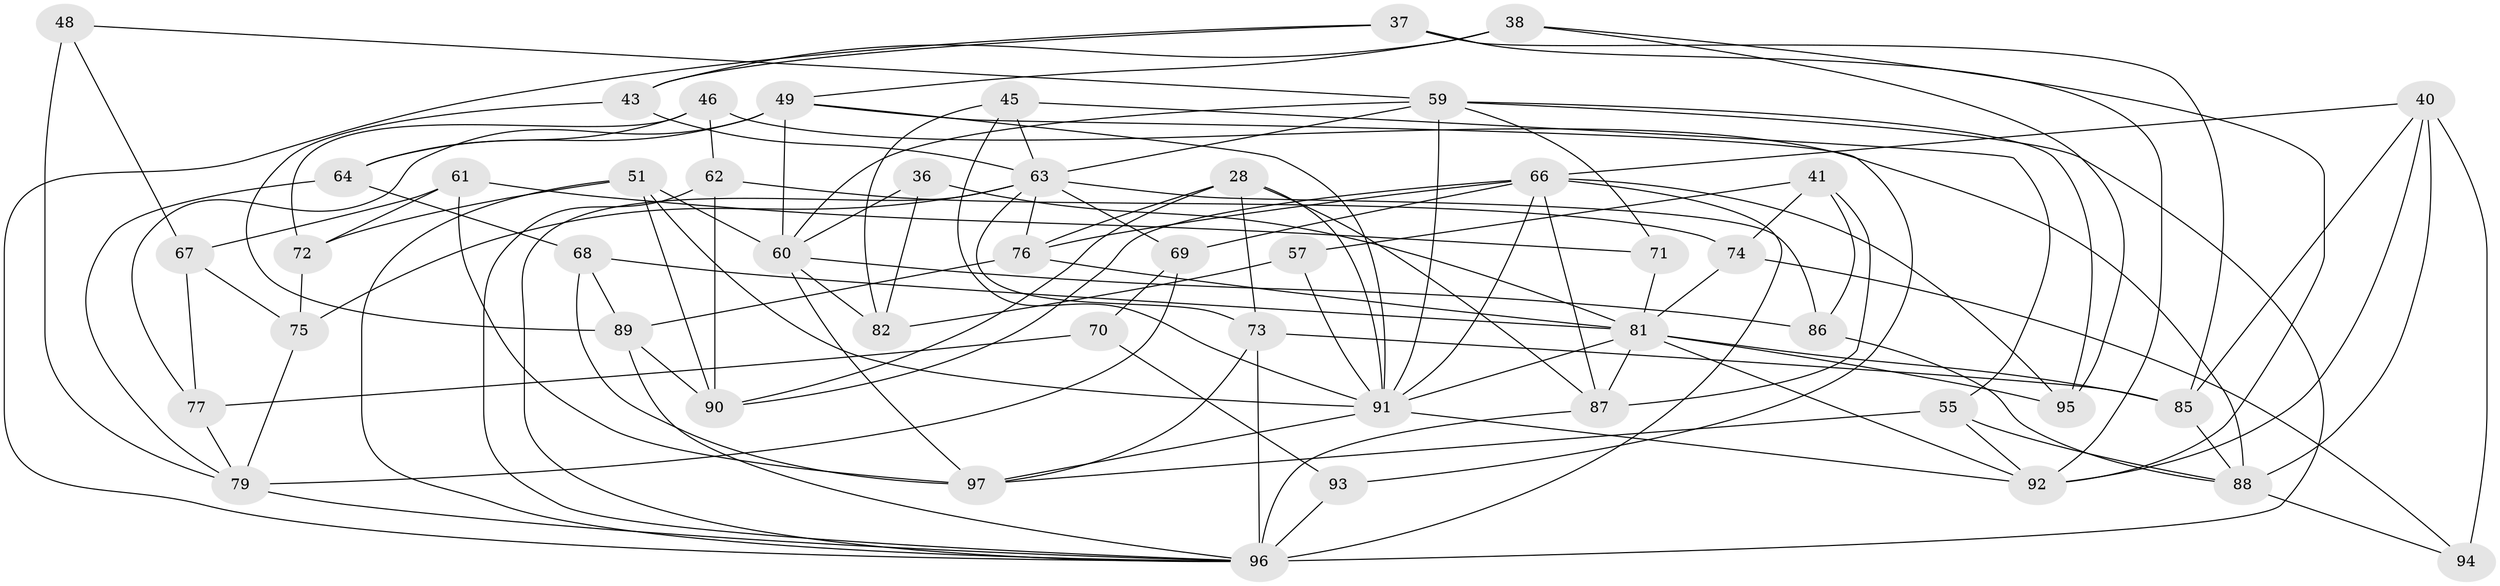 // original degree distribution, {4: 1.0}
// Generated by graph-tools (version 1.1) at 2025/57/03/09/25 04:57:30]
// undirected, 48 vertices, 119 edges
graph export_dot {
graph [start="1"]
  node [color=gray90,style=filled];
  28 [super="+16"];
  36;
  37;
  38;
  40 [super="+19"];
  41;
  43;
  45;
  46;
  48;
  49 [super="+30"];
  51 [super="+50"];
  55;
  57;
  59 [super="+47+58"];
  60 [super="+42"];
  61;
  62;
  63 [super="+54"];
  64;
  66 [super="+5+53+39"];
  67;
  68;
  69;
  70;
  71;
  72;
  73 [super="+22"];
  74;
  75;
  76 [super="+31"];
  77;
  79 [super="+29"];
  81 [super="+2+18+23+24"];
  82 [super="+80"];
  85 [super="+56"];
  86;
  87 [super="+35"];
  88 [super="+33"];
  89 [super="+20"];
  90 [super="+84"];
  91 [super="+6+32+78+83"];
  92 [super="+25"];
  93 [super="+12"];
  94;
  95;
  96 [super="+11+65+34+27"];
  97 [super="+8"];
  28 -- 73 [weight=2];
  28 -- 91;
  28 -- 90;
  28 -- 87;
  28 -- 76;
  36 -- 82 [weight=2];
  36 -- 81;
  36 -- 60;
  37 -- 43;
  37 -- 92;
  37 -- 85;
  37 -- 96;
  38 -- 95;
  38 -- 43;
  38 -- 49;
  38 -- 92;
  40 -- 94 [weight=2];
  40 -- 66;
  40 -- 85;
  40 -- 92;
  40 -- 88;
  41 -- 86;
  41 -- 74;
  41 -- 57;
  41 -- 87;
  43 -- 63;
  43 -- 89;
  45 -- 63;
  45 -- 55;
  45 -- 82;
  45 -- 91;
  46 -- 72;
  46 -- 62;
  46 -- 64;
  46 -- 88;
  48 -- 67;
  48 -- 79 [weight=2];
  48 -- 59;
  49 -- 77;
  49 -- 60 [weight=3];
  49 -- 64;
  49 -- 93;
  49 -- 91;
  51 -- 91 [weight=2];
  51 -- 60;
  51 -- 72;
  51 -- 90;
  51 -- 96;
  55 -- 97;
  55 -- 92;
  55 -- 88;
  57 -- 82 [weight=2];
  57 -- 91;
  59 -- 71 [weight=2];
  59 -- 91 [weight=3];
  59 -- 95;
  59 -- 60 [weight=3];
  59 -- 63 [weight=2];
  59 -- 96 [weight=2];
  60 -- 97 [weight=2];
  60 -- 82;
  60 -- 86;
  61 -- 67;
  61 -- 71;
  61 -- 72;
  61 -- 97;
  62 -- 90;
  62 -- 74;
  62 -- 96;
  63 -- 86;
  63 -- 96;
  63 -- 69;
  63 -- 73;
  63 -- 75;
  63 -- 76;
  64 -- 68;
  64 -- 79;
  66 -- 95;
  66 -- 90 [weight=2];
  66 -- 69;
  66 -- 96 [weight=2];
  66 -- 91;
  66 -- 76;
  66 -- 87;
  67 -- 75;
  67 -- 77;
  68 -- 89;
  68 -- 97;
  68 -- 81;
  69 -- 70;
  69 -- 79;
  70 -- 93 [weight=2];
  70 -- 77;
  71 -- 81;
  72 -- 75;
  73 -- 97;
  73 -- 96;
  73 -- 85;
  74 -- 94;
  74 -- 81;
  75 -- 79;
  76 -- 89 [weight=2];
  76 -- 81;
  77 -- 79;
  79 -- 96 [weight=2];
  81 -- 95;
  81 -- 92;
  81 -- 87 [weight=2];
  81 -- 91;
  81 -- 85 [weight=2];
  85 -- 88;
  86 -- 88;
  87 -- 96;
  88 -- 94;
  89 -- 90;
  89 -- 96;
  91 -- 92;
  91 -- 97 [weight=2];
  93 -- 96 [weight=3];
}
